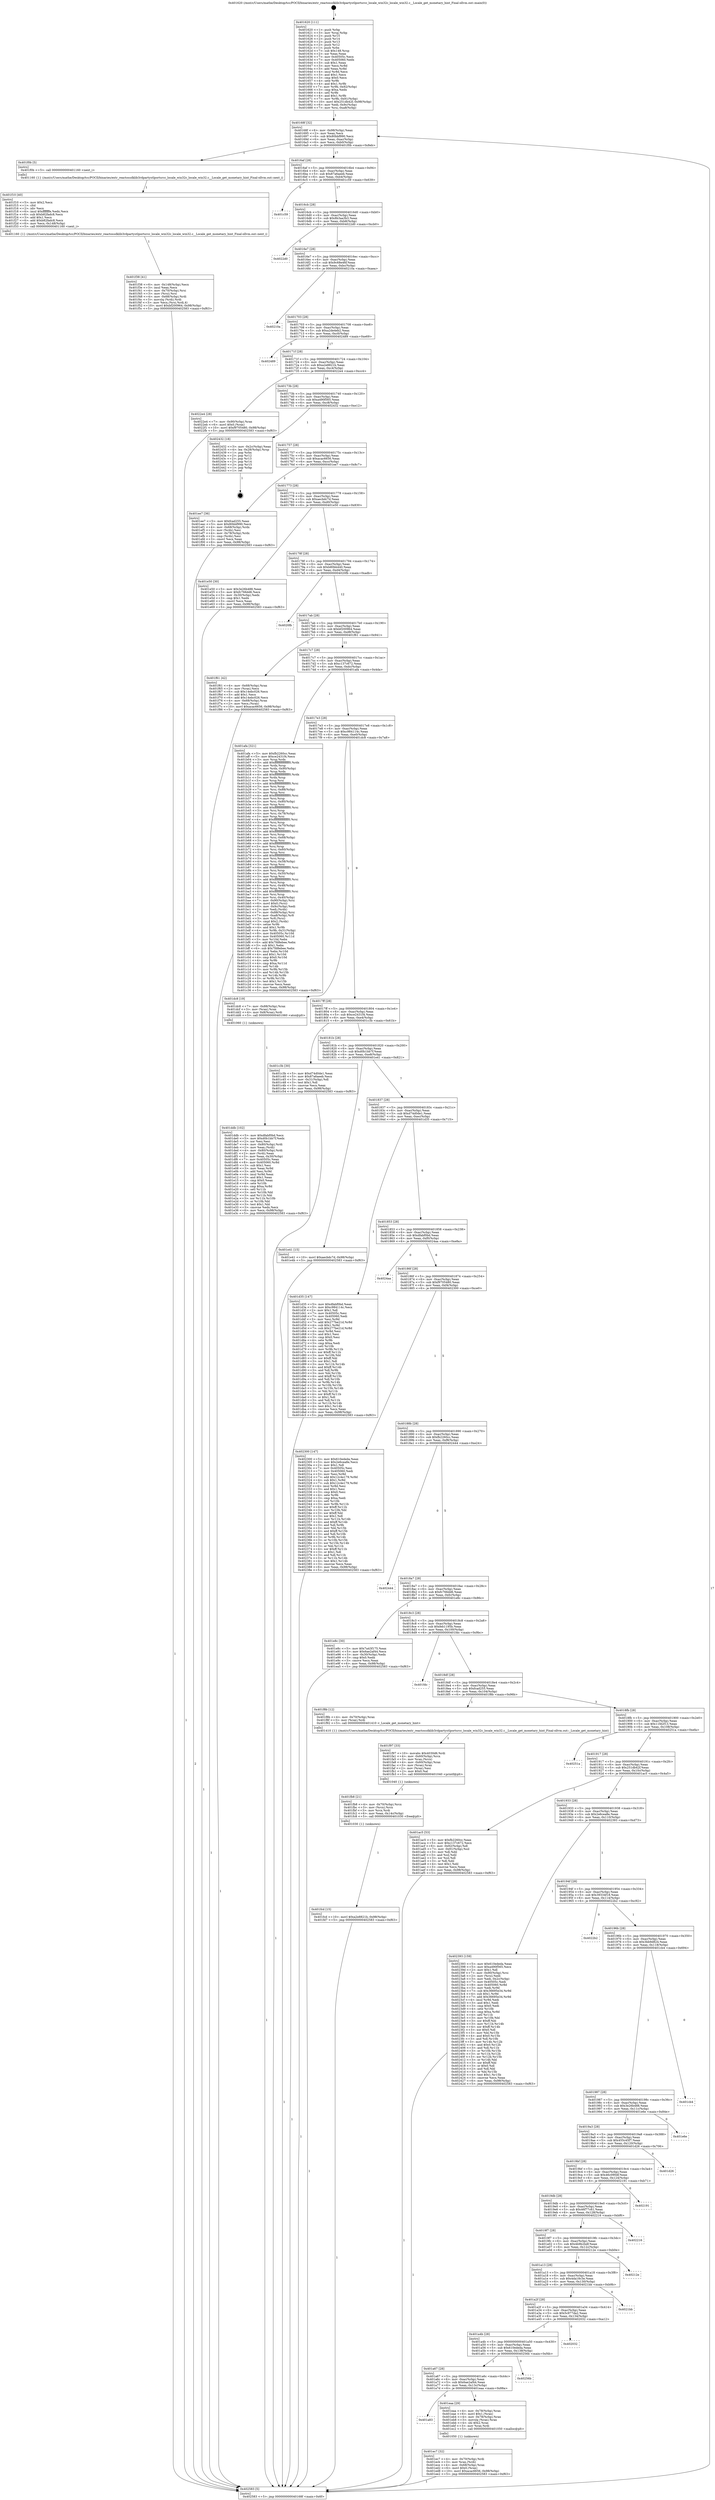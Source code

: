 digraph "0x401620" {
  label = "0x401620 (/mnt/c/Users/mathe/Desktop/tcc/POCII/binaries/extr_reactossdklib3rdpartystlportsrcc_locale_win32c_locale_win32.c__Locale_get_monetary_hint_Final-ollvm.out::main(0))"
  labelloc = "t"
  node[shape=record]

  Entry [label="",width=0.3,height=0.3,shape=circle,fillcolor=black,style=filled]
  "0x40168f" [label="{
     0x40168f [32]\l
     | [instrs]\l
     &nbsp;&nbsp;0x40168f \<+6\>: mov -0x98(%rbp),%eax\l
     &nbsp;&nbsp;0x401695 \<+2\>: mov %eax,%ecx\l
     &nbsp;&nbsp;0x401697 \<+6\>: sub $0x80bbf990,%ecx\l
     &nbsp;&nbsp;0x40169d \<+6\>: mov %eax,-0xac(%rbp)\l
     &nbsp;&nbsp;0x4016a3 \<+6\>: mov %ecx,-0xb0(%rbp)\l
     &nbsp;&nbsp;0x4016a9 \<+6\>: je 0000000000401f0b \<main+0x8eb\>\l
  }"]
  "0x401f0b" [label="{
     0x401f0b [5]\l
     | [instrs]\l
     &nbsp;&nbsp;0x401f0b \<+5\>: call 0000000000401160 \<next_i\>\l
     | [calls]\l
     &nbsp;&nbsp;0x401160 \{1\} (/mnt/c/Users/mathe/Desktop/tcc/POCII/binaries/extr_reactossdklib3rdpartystlportsrcc_locale_win32c_locale_win32.c__Locale_get_monetary_hint_Final-ollvm.out::next_i)\l
  }"]
  "0x4016af" [label="{
     0x4016af [28]\l
     | [instrs]\l
     &nbsp;&nbsp;0x4016af \<+5\>: jmp 00000000004016b4 \<main+0x94\>\l
     &nbsp;&nbsp;0x4016b4 \<+6\>: mov -0xac(%rbp),%eax\l
     &nbsp;&nbsp;0x4016ba \<+5\>: sub $0x87a6aeeb,%eax\l
     &nbsp;&nbsp;0x4016bf \<+6\>: mov %eax,-0xb4(%rbp)\l
     &nbsp;&nbsp;0x4016c5 \<+6\>: je 0000000000401c59 \<main+0x639\>\l
  }"]
  Exit [label="",width=0.3,height=0.3,shape=circle,fillcolor=black,style=filled,peripheries=2]
  "0x401c59" [label="{
     0x401c59\l
  }", style=dashed]
  "0x4016cb" [label="{
     0x4016cb [28]\l
     | [instrs]\l
     &nbsp;&nbsp;0x4016cb \<+5\>: jmp 00000000004016d0 \<main+0xb0\>\l
     &nbsp;&nbsp;0x4016d0 \<+6\>: mov -0xac(%rbp),%eax\l
     &nbsp;&nbsp;0x4016d6 \<+5\>: sub $0x8b3aa3b3,%eax\l
     &nbsp;&nbsp;0x4016db \<+6\>: mov %eax,-0xb8(%rbp)\l
     &nbsp;&nbsp;0x4016e1 \<+6\>: je 00000000004022d0 \<main+0xcb0\>\l
  }"]
  "0x401fcd" [label="{
     0x401fcd [15]\l
     | [instrs]\l
     &nbsp;&nbsp;0x401fcd \<+10\>: movl $0xa2e8821b,-0x98(%rbp)\l
     &nbsp;&nbsp;0x401fd7 \<+5\>: jmp 0000000000402583 \<main+0xf63\>\l
  }"]
  "0x4022d0" [label="{
     0x4022d0\l
  }", style=dashed]
  "0x4016e7" [label="{
     0x4016e7 [28]\l
     | [instrs]\l
     &nbsp;&nbsp;0x4016e7 \<+5\>: jmp 00000000004016ec \<main+0xcc\>\l
     &nbsp;&nbsp;0x4016ec \<+6\>: mov -0xac(%rbp),%eax\l
     &nbsp;&nbsp;0x4016f2 \<+5\>: sub $0x9c68e46f,%eax\l
     &nbsp;&nbsp;0x4016f7 \<+6\>: mov %eax,-0xbc(%rbp)\l
     &nbsp;&nbsp;0x4016fd \<+6\>: je 000000000040210a \<main+0xaea\>\l
  }"]
  "0x401fb8" [label="{
     0x401fb8 [21]\l
     | [instrs]\l
     &nbsp;&nbsp;0x401fb8 \<+4\>: mov -0x70(%rbp),%rcx\l
     &nbsp;&nbsp;0x401fbc \<+3\>: mov (%rcx),%rcx\l
     &nbsp;&nbsp;0x401fbf \<+3\>: mov %rcx,%rdi\l
     &nbsp;&nbsp;0x401fc2 \<+6\>: mov %eax,-0x14c(%rbp)\l
     &nbsp;&nbsp;0x401fc8 \<+5\>: call 0000000000401030 \<free@plt\>\l
     | [calls]\l
     &nbsp;&nbsp;0x401030 \{1\} (unknown)\l
  }"]
  "0x40210a" [label="{
     0x40210a\l
  }", style=dashed]
  "0x401703" [label="{
     0x401703 [28]\l
     | [instrs]\l
     &nbsp;&nbsp;0x401703 \<+5\>: jmp 0000000000401708 \<main+0xe8\>\l
     &nbsp;&nbsp;0x401708 \<+6\>: mov -0xac(%rbp),%eax\l
     &nbsp;&nbsp;0x40170e \<+5\>: sub $0xa2de4eb2,%eax\l
     &nbsp;&nbsp;0x401713 \<+6\>: mov %eax,-0xc0(%rbp)\l
     &nbsp;&nbsp;0x401719 \<+6\>: je 0000000000402489 \<main+0xe69\>\l
  }"]
  "0x401f97" [label="{
     0x401f97 [33]\l
     | [instrs]\l
     &nbsp;&nbsp;0x401f97 \<+10\>: movabs $0x4030d6,%rdi\l
     &nbsp;&nbsp;0x401fa1 \<+4\>: mov -0x60(%rbp),%rcx\l
     &nbsp;&nbsp;0x401fa5 \<+3\>: mov %rax,(%rcx)\l
     &nbsp;&nbsp;0x401fa8 \<+4\>: mov -0x60(%rbp),%rax\l
     &nbsp;&nbsp;0x401fac \<+3\>: mov (%rax),%rax\l
     &nbsp;&nbsp;0x401faf \<+2\>: mov (%rax),%esi\l
     &nbsp;&nbsp;0x401fb1 \<+2\>: mov $0x0,%al\l
     &nbsp;&nbsp;0x401fb3 \<+5\>: call 0000000000401040 \<printf@plt\>\l
     | [calls]\l
     &nbsp;&nbsp;0x401040 \{1\} (unknown)\l
  }"]
  "0x402489" [label="{
     0x402489\l
  }", style=dashed]
  "0x40171f" [label="{
     0x40171f [28]\l
     | [instrs]\l
     &nbsp;&nbsp;0x40171f \<+5\>: jmp 0000000000401724 \<main+0x104\>\l
     &nbsp;&nbsp;0x401724 \<+6\>: mov -0xac(%rbp),%eax\l
     &nbsp;&nbsp;0x40172a \<+5\>: sub $0xa2e8821b,%eax\l
     &nbsp;&nbsp;0x40172f \<+6\>: mov %eax,-0xc4(%rbp)\l
     &nbsp;&nbsp;0x401735 \<+6\>: je 00000000004022e4 \<main+0xcc4\>\l
  }"]
  "0x401f38" [label="{
     0x401f38 [41]\l
     | [instrs]\l
     &nbsp;&nbsp;0x401f38 \<+6\>: mov -0x148(%rbp),%ecx\l
     &nbsp;&nbsp;0x401f3e \<+3\>: imul %eax,%ecx\l
     &nbsp;&nbsp;0x401f41 \<+4\>: mov -0x70(%rbp),%rsi\l
     &nbsp;&nbsp;0x401f45 \<+3\>: mov (%rsi),%rsi\l
     &nbsp;&nbsp;0x401f48 \<+4\>: mov -0x68(%rbp),%rdi\l
     &nbsp;&nbsp;0x401f4c \<+3\>: movslq (%rdi),%rdi\l
     &nbsp;&nbsp;0x401f4f \<+3\>: mov %ecx,(%rsi,%rdi,4)\l
     &nbsp;&nbsp;0x401f52 \<+10\>: movl $0xbf200964,-0x98(%rbp)\l
     &nbsp;&nbsp;0x401f5c \<+5\>: jmp 0000000000402583 \<main+0xf63\>\l
  }"]
  "0x4022e4" [label="{
     0x4022e4 [28]\l
     | [instrs]\l
     &nbsp;&nbsp;0x4022e4 \<+7\>: mov -0x90(%rbp),%rax\l
     &nbsp;&nbsp;0x4022eb \<+6\>: movl $0x0,(%rax)\l
     &nbsp;&nbsp;0x4022f1 \<+10\>: movl $0xf9705480,-0x98(%rbp)\l
     &nbsp;&nbsp;0x4022fb \<+5\>: jmp 0000000000402583 \<main+0xf63\>\l
  }"]
  "0x40173b" [label="{
     0x40173b [28]\l
     | [instrs]\l
     &nbsp;&nbsp;0x40173b \<+5\>: jmp 0000000000401740 \<main+0x120\>\l
     &nbsp;&nbsp;0x401740 \<+6\>: mov -0xac(%rbp),%eax\l
     &nbsp;&nbsp;0x401746 \<+5\>: sub $0xa490f565,%eax\l
     &nbsp;&nbsp;0x40174b \<+6\>: mov %eax,-0xc8(%rbp)\l
     &nbsp;&nbsp;0x401751 \<+6\>: je 0000000000402432 \<main+0xe12\>\l
  }"]
  "0x401f10" [label="{
     0x401f10 [40]\l
     | [instrs]\l
     &nbsp;&nbsp;0x401f10 \<+5\>: mov $0x2,%ecx\l
     &nbsp;&nbsp;0x401f15 \<+1\>: cltd\l
     &nbsp;&nbsp;0x401f16 \<+2\>: idiv %ecx\l
     &nbsp;&nbsp;0x401f18 \<+6\>: imul $0xfffffffe,%edx,%ecx\l
     &nbsp;&nbsp;0x401f1e \<+6\>: sub $0xb82fadc8,%ecx\l
     &nbsp;&nbsp;0x401f24 \<+3\>: add $0x1,%ecx\l
     &nbsp;&nbsp;0x401f27 \<+6\>: add $0xb82fadc8,%ecx\l
     &nbsp;&nbsp;0x401f2d \<+6\>: mov %ecx,-0x148(%rbp)\l
     &nbsp;&nbsp;0x401f33 \<+5\>: call 0000000000401160 \<next_i\>\l
     | [calls]\l
     &nbsp;&nbsp;0x401160 \{1\} (/mnt/c/Users/mathe/Desktop/tcc/POCII/binaries/extr_reactossdklib3rdpartystlportsrcc_locale_win32c_locale_win32.c__Locale_get_monetary_hint_Final-ollvm.out::next_i)\l
  }"]
  "0x402432" [label="{
     0x402432 [18]\l
     | [instrs]\l
     &nbsp;&nbsp;0x402432 \<+3\>: mov -0x2c(%rbp),%eax\l
     &nbsp;&nbsp;0x402435 \<+4\>: lea -0x28(%rbp),%rsp\l
     &nbsp;&nbsp;0x402439 \<+1\>: pop %rbx\l
     &nbsp;&nbsp;0x40243a \<+2\>: pop %r12\l
     &nbsp;&nbsp;0x40243c \<+2\>: pop %r13\l
     &nbsp;&nbsp;0x40243e \<+2\>: pop %r14\l
     &nbsp;&nbsp;0x402440 \<+2\>: pop %r15\l
     &nbsp;&nbsp;0x402442 \<+1\>: pop %rbp\l
     &nbsp;&nbsp;0x402443 \<+1\>: ret\l
  }"]
  "0x401757" [label="{
     0x401757 [28]\l
     | [instrs]\l
     &nbsp;&nbsp;0x401757 \<+5\>: jmp 000000000040175c \<main+0x13c\>\l
     &nbsp;&nbsp;0x40175c \<+6\>: mov -0xac(%rbp),%eax\l
     &nbsp;&nbsp;0x401762 \<+5\>: sub $0xacac6656,%eax\l
     &nbsp;&nbsp;0x401767 \<+6\>: mov %eax,-0xcc(%rbp)\l
     &nbsp;&nbsp;0x40176d \<+6\>: je 0000000000401ee7 \<main+0x8c7\>\l
  }"]
  "0x401ec7" [label="{
     0x401ec7 [32]\l
     | [instrs]\l
     &nbsp;&nbsp;0x401ec7 \<+4\>: mov -0x70(%rbp),%rdi\l
     &nbsp;&nbsp;0x401ecb \<+3\>: mov %rax,(%rdi)\l
     &nbsp;&nbsp;0x401ece \<+4\>: mov -0x68(%rbp),%rax\l
     &nbsp;&nbsp;0x401ed2 \<+6\>: movl $0x0,(%rax)\l
     &nbsp;&nbsp;0x401ed8 \<+10\>: movl $0xacac6656,-0x98(%rbp)\l
     &nbsp;&nbsp;0x401ee2 \<+5\>: jmp 0000000000402583 \<main+0xf63\>\l
  }"]
  "0x401ee7" [label="{
     0x401ee7 [36]\l
     | [instrs]\l
     &nbsp;&nbsp;0x401ee7 \<+5\>: mov $0xfcad255,%eax\l
     &nbsp;&nbsp;0x401eec \<+5\>: mov $0x80bbf990,%ecx\l
     &nbsp;&nbsp;0x401ef1 \<+4\>: mov -0x68(%rbp),%rdx\l
     &nbsp;&nbsp;0x401ef5 \<+2\>: mov (%rdx),%esi\l
     &nbsp;&nbsp;0x401ef7 \<+4\>: mov -0x78(%rbp),%rdx\l
     &nbsp;&nbsp;0x401efb \<+2\>: cmp (%rdx),%esi\l
     &nbsp;&nbsp;0x401efd \<+3\>: cmovl %ecx,%eax\l
     &nbsp;&nbsp;0x401f00 \<+6\>: mov %eax,-0x98(%rbp)\l
     &nbsp;&nbsp;0x401f06 \<+5\>: jmp 0000000000402583 \<main+0xf63\>\l
  }"]
  "0x401773" [label="{
     0x401773 [28]\l
     | [instrs]\l
     &nbsp;&nbsp;0x401773 \<+5\>: jmp 0000000000401778 \<main+0x158\>\l
     &nbsp;&nbsp;0x401778 \<+6\>: mov -0xac(%rbp),%eax\l
     &nbsp;&nbsp;0x40177e \<+5\>: sub $0xaecbdc7d,%eax\l
     &nbsp;&nbsp;0x401783 \<+6\>: mov %eax,-0xd0(%rbp)\l
     &nbsp;&nbsp;0x401789 \<+6\>: je 0000000000401e50 \<main+0x830\>\l
  }"]
  "0x401a83" [label="{
     0x401a83\l
  }", style=dashed]
  "0x401e50" [label="{
     0x401e50 [30]\l
     | [instrs]\l
     &nbsp;&nbsp;0x401e50 \<+5\>: mov $0x3e26b488,%eax\l
     &nbsp;&nbsp;0x401e55 \<+5\>: mov $0xfc766dd6,%ecx\l
     &nbsp;&nbsp;0x401e5a \<+3\>: mov -0x30(%rbp),%edx\l
     &nbsp;&nbsp;0x401e5d \<+3\>: cmp $0x1,%edx\l
     &nbsp;&nbsp;0x401e60 \<+3\>: cmovl %ecx,%eax\l
     &nbsp;&nbsp;0x401e63 \<+6\>: mov %eax,-0x98(%rbp)\l
     &nbsp;&nbsp;0x401e69 \<+5\>: jmp 0000000000402583 \<main+0xf63\>\l
  }"]
  "0x40178f" [label="{
     0x40178f [28]\l
     | [instrs]\l
     &nbsp;&nbsp;0x40178f \<+5\>: jmp 0000000000401794 \<main+0x174\>\l
     &nbsp;&nbsp;0x401794 \<+6\>: mov -0xac(%rbp),%eax\l
     &nbsp;&nbsp;0x40179a \<+5\>: sub $0xb80bb440,%eax\l
     &nbsp;&nbsp;0x40179f \<+6\>: mov %eax,-0xd4(%rbp)\l
     &nbsp;&nbsp;0x4017a5 \<+6\>: je 00000000004020fb \<main+0xadb\>\l
  }"]
  "0x401eaa" [label="{
     0x401eaa [29]\l
     | [instrs]\l
     &nbsp;&nbsp;0x401eaa \<+4\>: mov -0x78(%rbp),%rax\l
     &nbsp;&nbsp;0x401eae \<+6\>: movl $0x1,(%rax)\l
     &nbsp;&nbsp;0x401eb4 \<+4\>: mov -0x78(%rbp),%rax\l
     &nbsp;&nbsp;0x401eb8 \<+3\>: movslq (%rax),%rax\l
     &nbsp;&nbsp;0x401ebb \<+4\>: shl $0x2,%rax\l
     &nbsp;&nbsp;0x401ebf \<+3\>: mov %rax,%rdi\l
     &nbsp;&nbsp;0x401ec2 \<+5\>: call 0000000000401050 \<malloc@plt\>\l
     | [calls]\l
     &nbsp;&nbsp;0x401050 \{1\} (unknown)\l
  }"]
  "0x4020fb" [label="{
     0x4020fb\l
  }", style=dashed]
  "0x4017ab" [label="{
     0x4017ab [28]\l
     | [instrs]\l
     &nbsp;&nbsp;0x4017ab \<+5\>: jmp 00000000004017b0 \<main+0x190\>\l
     &nbsp;&nbsp;0x4017b0 \<+6\>: mov -0xac(%rbp),%eax\l
     &nbsp;&nbsp;0x4017b6 \<+5\>: sub $0xbf200964,%eax\l
     &nbsp;&nbsp;0x4017bb \<+6\>: mov %eax,-0xd8(%rbp)\l
     &nbsp;&nbsp;0x4017c1 \<+6\>: je 0000000000401f61 \<main+0x941\>\l
  }"]
  "0x401a67" [label="{
     0x401a67 [28]\l
     | [instrs]\l
     &nbsp;&nbsp;0x401a67 \<+5\>: jmp 0000000000401a6c \<main+0x44c\>\l
     &nbsp;&nbsp;0x401a6c \<+6\>: mov -0xac(%rbp),%eax\l
     &nbsp;&nbsp;0x401a72 \<+5\>: sub $0x6ae2af44,%eax\l
     &nbsp;&nbsp;0x401a77 \<+6\>: mov %eax,-0x13c(%rbp)\l
     &nbsp;&nbsp;0x401a7d \<+6\>: je 0000000000401eaa \<main+0x88a\>\l
  }"]
  "0x401f61" [label="{
     0x401f61 [42]\l
     | [instrs]\l
     &nbsp;&nbsp;0x401f61 \<+4\>: mov -0x68(%rbp),%rax\l
     &nbsp;&nbsp;0x401f65 \<+2\>: mov (%rax),%ecx\l
     &nbsp;&nbsp;0x401f67 \<+6\>: sub $0x14ebc026,%ecx\l
     &nbsp;&nbsp;0x401f6d \<+3\>: add $0x1,%ecx\l
     &nbsp;&nbsp;0x401f70 \<+6\>: add $0x14ebc026,%ecx\l
     &nbsp;&nbsp;0x401f76 \<+4\>: mov -0x68(%rbp),%rax\l
     &nbsp;&nbsp;0x401f7a \<+2\>: mov %ecx,(%rax)\l
     &nbsp;&nbsp;0x401f7c \<+10\>: movl $0xacac6656,-0x98(%rbp)\l
     &nbsp;&nbsp;0x401f86 \<+5\>: jmp 0000000000402583 \<main+0xf63\>\l
  }"]
  "0x4017c7" [label="{
     0x4017c7 [28]\l
     | [instrs]\l
     &nbsp;&nbsp;0x4017c7 \<+5\>: jmp 00000000004017cc \<main+0x1ac\>\l
     &nbsp;&nbsp;0x4017cc \<+6\>: mov -0xac(%rbp),%eax\l
     &nbsp;&nbsp;0x4017d2 \<+5\>: sub $0xc137c672,%eax\l
     &nbsp;&nbsp;0x4017d7 \<+6\>: mov %eax,-0xdc(%rbp)\l
     &nbsp;&nbsp;0x4017dd \<+6\>: je 0000000000401afa \<main+0x4da\>\l
  }"]
  "0x40256b" [label="{
     0x40256b\l
  }", style=dashed]
  "0x401afa" [label="{
     0x401afa [321]\l
     | [instrs]\l
     &nbsp;&nbsp;0x401afa \<+5\>: mov $0xfb2260cc,%eax\l
     &nbsp;&nbsp;0x401aff \<+5\>: mov $0xce2431f4,%ecx\l
     &nbsp;&nbsp;0x401b04 \<+3\>: mov %rsp,%rdx\l
     &nbsp;&nbsp;0x401b07 \<+4\>: add $0xfffffffffffffff0,%rdx\l
     &nbsp;&nbsp;0x401b0b \<+3\>: mov %rdx,%rsp\l
     &nbsp;&nbsp;0x401b0e \<+7\>: mov %rdx,-0x90(%rbp)\l
     &nbsp;&nbsp;0x401b15 \<+3\>: mov %rsp,%rdx\l
     &nbsp;&nbsp;0x401b18 \<+4\>: add $0xfffffffffffffff0,%rdx\l
     &nbsp;&nbsp;0x401b1c \<+3\>: mov %rdx,%rsp\l
     &nbsp;&nbsp;0x401b1f \<+3\>: mov %rsp,%rsi\l
     &nbsp;&nbsp;0x401b22 \<+4\>: add $0xfffffffffffffff0,%rsi\l
     &nbsp;&nbsp;0x401b26 \<+3\>: mov %rsi,%rsp\l
     &nbsp;&nbsp;0x401b29 \<+7\>: mov %rsi,-0x88(%rbp)\l
     &nbsp;&nbsp;0x401b30 \<+3\>: mov %rsp,%rsi\l
     &nbsp;&nbsp;0x401b33 \<+4\>: add $0xfffffffffffffff0,%rsi\l
     &nbsp;&nbsp;0x401b37 \<+3\>: mov %rsi,%rsp\l
     &nbsp;&nbsp;0x401b3a \<+4\>: mov %rsi,-0x80(%rbp)\l
     &nbsp;&nbsp;0x401b3e \<+3\>: mov %rsp,%rsi\l
     &nbsp;&nbsp;0x401b41 \<+4\>: add $0xfffffffffffffff0,%rsi\l
     &nbsp;&nbsp;0x401b45 \<+3\>: mov %rsi,%rsp\l
     &nbsp;&nbsp;0x401b48 \<+4\>: mov %rsi,-0x78(%rbp)\l
     &nbsp;&nbsp;0x401b4c \<+3\>: mov %rsp,%rsi\l
     &nbsp;&nbsp;0x401b4f \<+4\>: add $0xfffffffffffffff0,%rsi\l
     &nbsp;&nbsp;0x401b53 \<+3\>: mov %rsi,%rsp\l
     &nbsp;&nbsp;0x401b56 \<+4\>: mov %rsi,-0x70(%rbp)\l
     &nbsp;&nbsp;0x401b5a \<+3\>: mov %rsp,%rsi\l
     &nbsp;&nbsp;0x401b5d \<+4\>: add $0xfffffffffffffff0,%rsi\l
     &nbsp;&nbsp;0x401b61 \<+3\>: mov %rsi,%rsp\l
     &nbsp;&nbsp;0x401b64 \<+4\>: mov %rsi,-0x68(%rbp)\l
     &nbsp;&nbsp;0x401b68 \<+3\>: mov %rsp,%rsi\l
     &nbsp;&nbsp;0x401b6b \<+4\>: add $0xfffffffffffffff0,%rsi\l
     &nbsp;&nbsp;0x401b6f \<+3\>: mov %rsi,%rsp\l
     &nbsp;&nbsp;0x401b72 \<+4\>: mov %rsi,-0x60(%rbp)\l
     &nbsp;&nbsp;0x401b76 \<+3\>: mov %rsp,%rsi\l
     &nbsp;&nbsp;0x401b79 \<+4\>: add $0xfffffffffffffff0,%rsi\l
     &nbsp;&nbsp;0x401b7d \<+3\>: mov %rsi,%rsp\l
     &nbsp;&nbsp;0x401b80 \<+4\>: mov %rsi,-0x58(%rbp)\l
     &nbsp;&nbsp;0x401b84 \<+3\>: mov %rsp,%rsi\l
     &nbsp;&nbsp;0x401b87 \<+4\>: add $0xfffffffffffffff0,%rsi\l
     &nbsp;&nbsp;0x401b8b \<+3\>: mov %rsi,%rsp\l
     &nbsp;&nbsp;0x401b8e \<+4\>: mov %rsi,-0x50(%rbp)\l
     &nbsp;&nbsp;0x401b92 \<+3\>: mov %rsp,%rsi\l
     &nbsp;&nbsp;0x401b95 \<+4\>: add $0xfffffffffffffff0,%rsi\l
     &nbsp;&nbsp;0x401b99 \<+3\>: mov %rsi,%rsp\l
     &nbsp;&nbsp;0x401b9c \<+4\>: mov %rsi,-0x48(%rbp)\l
     &nbsp;&nbsp;0x401ba0 \<+3\>: mov %rsp,%rsi\l
     &nbsp;&nbsp;0x401ba3 \<+4\>: add $0xfffffffffffffff0,%rsi\l
     &nbsp;&nbsp;0x401ba7 \<+3\>: mov %rsi,%rsp\l
     &nbsp;&nbsp;0x401baa \<+4\>: mov %rsi,-0x40(%rbp)\l
     &nbsp;&nbsp;0x401bae \<+7\>: mov -0x90(%rbp),%rsi\l
     &nbsp;&nbsp;0x401bb5 \<+6\>: movl $0x0,(%rsi)\l
     &nbsp;&nbsp;0x401bbb \<+6\>: mov -0x9c(%rbp),%edi\l
     &nbsp;&nbsp;0x401bc1 \<+2\>: mov %edi,(%rdx)\l
     &nbsp;&nbsp;0x401bc3 \<+7\>: mov -0x88(%rbp),%rsi\l
     &nbsp;&nbsp;0x401bca \<+7\>: mov -0xa8(%rbp),%r8\l
     &nbsp;&nbsp;0x401bd1 \<+3\>: mov %r8,(%rsi)\l
     &nbsp;&nbsp;0x401bd4 \<+3\>: cmpl $0x2,(%rdx)\l
     &nbsp;&nbsp;0x401bd7 \<+4\>: setne %r9b\l
     &nbsp;&nbsp;0x401bdb \<+4\>: and $0x1,%r9b\l
     &nbsp;&nbsp;0x401bdf \<+4\>: mov %r9b,-0x31(%rbp)\l
     &nbsp;&nbsp;0x401be3 \<+8\>: mov 0x40505c,%r10d\l
     &nbsp;&nbsp;0x401beb \<+8\>: mov 0x405060,%r11d\l
     &nbsp;&nbsp;0x401bf3 \<+3\>: mov %r10d,%ebx\l
     &nbsp;&nbsp;0x401bf6 \<+6\>: add $0x7fd8ebee,%ebx\l
     &nbsp;&nbsp;0x401bfc \<+3\>: sub $0x1,%ebx\l
     &nbsp;&nbsp;0x401bff \<+6\>: sub $0x7fd8ebee,%ebx\l
     &nbsp;&nbsp;0x401c05 \<+4\>: imul %ebx,%r10d\l
     &nbsp;&nbsp;0x401c09 \<+4\>: and $0x1,%r10d\l
     &nbsp;&nbsp;0x401c0d \<+4\>: cmp $0x0,%r10d\l
     &nbsp;&nbsp;0x401c11 \<+4\>: sete %r9b\l
     &nbsp;&nbsp;0x401c15 \<+4\>: cmp $0xa,%r11d\l
     &nbsp;&nbsp;0x401c19 \<+4\>: setl %r14b\l
     &nbsp;&nbsp;0x401c1d \<+3\>: mov %r9b,%r15b\l
     &nbsp;&nbsp;0x401c20 \<+3\>: and %r14b,%r15b\l
     &nbsp;&nbsp;0x401c23 \<+3\>: xor %r14b,%r9b\l
     &nbsp;&nbsp;0x401c26 \<+3\>: or %r9b,%r15b\l
     &nbsp;&nbsp;0x401c29 \<+4\>: test $0x1,%r15b\l
     &nbsp;&nbsp;0x401c2d \<+3\>: cmovne %ecx,%eax\l
     &nbsp;&nbsp;0x401c30 \<+6\>: mov %eax,-0x98(%rbp)\l
     &nbsp;&nbsp;0x401c36 \<+5\>: jmp 0000000000402583 \<main+0xf63\>\l
  }"]
  "0x4017e3" [label="{
     0x4017e3 [28]\l
     | [instrs]\l
     &nbsp;&nbsp;0x4017e3 \<+5\>: jmp 00000000004017e8 \<main+0x1c8\>\l
     &nbsp;&nbsp;0x4017e8 \<+6\>: mov -0xac(%rbp),%eax\l
     &nbsp;&nbsp;0x4017ee \<+5\>: sub $0xc984114c,%eax\l
     &nbsp;&nbsp;0x4017f3 \<+6\>: mov %eax,-0xe0(%rbp)\l
     &nbsp;&nbsp;0x4017f9 \<+6\>: je 0000000000401dc8 \<main+0x7a8\>\l
  }"]
  "0x401a4b" [label="{
     0x401a4b [28]\l
     | [instrs]\l
     &nbsp;&nbsp;0x401a4b \<+5\>: jmp 0000000000401a50 \<main+0x430\>\l
     &nbsp;&nbsp;0x401a50 \<+6\>: mov -0xac(%rbp),%eax\l
     &nbsp;&nbsp;0x401a56 \<+5\>: sub $0x610ededa,%eax\l
     &nbsp;&nbsp;0x401a5b \<+6\>: mov %eax,-0x138(%rbp)\l
     &nbsp;&nbsp;0x401a61 \<+6\>: je 000000000040256b \<main+0xf4b\>\l
  }"]
  "0x401dc8" [label="{
     0x401dc8 [19]\l
     | [instrs]\l
     &nbsp;&nbsp;0x401dc8 \<+7\>: mov -0x88(%rbp),%rax\l
     &nbsp;&nbsp;0x401dcf \<+3\>: mov (%rax),%rax\l
     &nbsp;&nbsp;0x401dd2 \<+4\>: mov 0x8(%rax),%rdi\l
     &nbsp;&nbsp;0x401dd6 \<+5\>: call 0000000000401060 \<atoi@plt\>\l
     | [calls]\l
     &nbsp;&nbsp;0x401060 \{1\} (unknown)\l
  }"]
  "0x4017ff" [label="{
     0x4017ff [28]\l
     | [instrs]\l
     &nbsp;&nbsp;0x4017ff \<+5\>: jmp 0000000000401804 \<main+0x1e4\>\l
     &nbsp;&nbsp;0x401804 \<+6\>: mov -0xac(%rbp),%eax\l
     &nbsp;&nbsp;0x40180a \<+5\>: sub $0xce2431f4,%eax\l
     &nbsp;&nbsp;0x40180f \<+6\>: mov %eax,-0xe4(%rbp)\l
     &nbsp;&nbsp;0x401815 \<+6\>: je 0000000000401c3b \<main+0x61b\>\l
  }"]
  "0x402032" [label="{
     0x402032\l
  }", style=dashed]
  "0x401c3b" [label="{
     0x401c3b [30]\l
     | [instrs]\l
     &nbsp;&nbsp;0x401c3b \<+5\>: mov $0xd74d0de1,%eax\l
     &nbsp;&nbsp;0x401c40 \<+5\>: mov $0x87a6aeeb,%ecx\l
     &nbsp;&nbsp;0x401c45 \<+3\>: mov -0x31(%rbp),%dl\l
     &nbsp;&nbsp;0x401c48 \<+3\>: test $0x1,%dl\l
     &nbsp;&nbsp;0x401c4b \<+3\>: cmovne %ecx,%eax\l
     &nbsp;&nbsp;0x401c4e \<+6\>: mov %eax,-0x98(%rbp)\l
     &nbsp;&nbsp;0x401c54 \<+5\>: jmp 0000000000402583 \<main+0xf63\>\l
  }"]
  "0x40181b" [label="{
     0x40181b [28]\l
     | [instrs]\l
     &nbsp;&nbsp;0x40181b \<+5\>: jmp 0000000000401820 \<main+0x200\>\l
     &nbsp;&nbsp;0x401820 \<+6\>: mov -0xac(%rbp),%eax\l
     &nbsp;&nbsp;0x401826 \<+5\>: sub $0xd0b1bb7f,%eax\l
     &nbsp;&nbsp;0x40182b \<+6\>: mov %eax,-0xe8(%rbp)\l
     &nbsp;&nbsp;0x401831 \<+6\>: je 0000000000401e41 \<main+0x821\>\l
  }"]
  "0x401a2f" [label="{
     0x401a2f [28]\l
     | [instrs]\l
     &nbsp;&nbsp;0x401a2f \<+5\>: jmp 0000000000401a34 \<main+0x414\>\l
     &nbsp;&nbsp;0x401a34 \<+6\>: mov -0xac(%rbp),%eax\l
     &nbsp;&nbsp;0x401a3a \<+5\>: sub $0x5c977da2,%eax\l
     &nbsp;&nbsp;0x401a3f \<+6\>: mov %eax,-0x134(%rbp)\l
     &nbsp;&nbsp;0x401a45 \<+6\>: je 0000000000402032 \<main+0xa12\>\l
  }"]
  "0x401e41" [label="{
     0x401e41 [15]\l
     | [instrs]\l
     &nbsp;&nbsp;0x401e41 \<+10\>: movl $0xaecbdc7d,-0x98(%rbp)\l
     &nbsp;&nbsp;0x401e4b \<+5\>: jmp 0000000000402583 \<main+0xf63\>\l
  }"]
  "0x401837" [label="{
     0x401837 [28]\l
     | [instrs]\l
     &nbsp;&nbsp;0x401837 \<+5\>: jmp 000000000040183c \<main+0x21c\>\l
     &nbsp;&nbsp;0x40183c \<+6\>: mov -0xac(%rbp),%eax\l
     &nbsp;&nbsp;0x401842 \<+5\>: sub $0xd74d0de1,%eax\l
     &nbsp;&nbsp;0x401847 \<+6\>: mov %eax,-0xec(%rbp)\l
     &nbsp;&nbsp;0x40184d \<+6\>: je 0000000000401d35 \<main+0x715\>\l
  }"]
  "0x4021bb" [label="{
     0x4021bb\l
  }", style=dashed]
  "0x401d35" [label="{
     0x401d35 [147]\l
     | [instrs]\l
     &nbsp;&nbsp;0x401d35 \<+5\>: mov $0xdfabf0bd,%eax\l
     &nbsp;&nbsp;0x401d3a \<+5\>: mov $0xc984114c,%ecx\l
     &nbsp;&nbsp;0x401d3f \<+2\>: mov $0x1,%dl\l
     &nbsp;&nbsp;0x401d41 \<+7\>: mov 0x40505c,%esi\l
     &nbsp;&nbsp;0x401d48 \<+7\>: mov 0x405060,%edi\l
     &nbsp;&nbsp;0x401d4f \<+3\>: mov %esi,%r8d\l
     &nbsp;&nbsp;0x401d52 \<+7\>: add $0x277be21d,%r8d\l
     &nbsp;&nbsp;0x401d59 \<+4\>: sub $0x1,%r8d\l
     &nbsp;&nbsp;0x401d5d \<+7\>: sub $0x277be21d,%r8d\l
     &nbsp;&nbsp;0x401d64 \<+4\>: imul %r8d,%esi\l
     &nbsp;&nbsp;0x401d68 \<+3\>: and $0x1,%esi\l
     &nbsp;&nbsp;0x401d6b \<+3\>: cmp $0x0,%esi\l
     &nbsp;&nbsp;0x401d6e \<+4\>: sete %r9b\l
     &nbsp;&nbsp;0x401d72 \<+3\>: cmp $0xa,%edi\l
     &nbsp;&nbsp;0x401d75 \<+4\>: setl %r10b\l
     &nbsp;&nbsp;0x401d79 \<+3\>: mov %r9b,%r11b\l
     &nbsp;&nbsp;0x401d7c \<+4\>: xor $0xff,%r11b\l
     &nbsp;&nbsp;0x401d80 \<+3\>: mov %r10b,%bl\l
     &nbsp;&nbsp;0x401d83 \<+3\>: xor $0xff,%bl\l
     &nbsp;&nbsp;0x401d86 \<+3\>: xor $0x1,%dl\l
     &nbsp;&nbsp;0x401d89 \<+3\>: mov %r11b,%r14b\l
     &nbsp;&nbsp;0x401d8c \<+4\>: and $0xff,%r14b\l
     &nbsp;&nbsp;0x401d90 \<+3\>: and %dl,%r9b\l
     &nbsp;&nbsp;0x401d93 \<+3\>: mov %bl,%r15b\l
     &nbsp;&nbsp;0x401d96 \<+4\>: and $0xff,%r15b\l
     &nbsp;&nbsp;0x401d9a \<+3\>: and %dl,%r10b\l
     &nbsp;&nbsp;0x401d9d \<+3\>: or %r9b,%r14b\l
     &nbsp;&nbsp;0x401da0 \<+3\>: or %r10b,%r15b\l
     &nbsp;&nbsp;0x401da3 \<+3\>: xor %r15b,%r14b\l
     &nbsp;&nbsp;0x401da6 \<+3\>: or %bl,%r11b\l
     &nbsp;&nbsp;0x401da9 \<+4\>: xor $0xff,%r11b\l
     &nbsp;&nbsp;0x401dad \<+3\>: or $0x1,%dl\l
     &nbsp;&nbsp;0x401db0 \<+3\>: and %dl,%r11b\l
     &nbsp;&nbsp;0x401db3 \<+3\>: or %r11b,%r14b\l
     &nbsp;&nbsp;0x401db6 \<+4\>: test $0x1,%r14b\l
     &nbsp;&nbsp;0x401dba \<+3\>: cmovne %ecx,%eax\l
     &nbsp;&nbsp;0x401dbd \<+6\>: mov %eax,-0x98(%rbp)\l
     &nbsp;&nbsp;0x401dc3 \<+5\>: jmp 0000000000402583 \<main+0xf63\>\l
  }"]
  "0x401853" [label="{
     0x401853 [28]\l
     | [instrs]\l
     &nbsp;&nbsp;0x401853 \<+5\>: jmp 0000000000401858 \<main+0x238\>\l
     &nbsp;&nbsp;0x401858 \<+6\>: mov -0xac(%rbp),%eax\l
     &nbsp;&nbsp;0x40185e \<+5\>: sub $0xdfabf0bd,%eax\l
     &nbsp;&nbsp;0x401863 \<+6\>: mov %eax,-0xf0(%rbp)\l
     &nbsp;&nbsp;0x401869 \<+6\>: je 00000000004024aa \<main+0xe8a\>\l
  }"]
  "0x401a13" [label="{
     0x401a13 [28]\l
     | [instrs]\l
     &nbsp;&nbsp;0x401a13 \<+5\>: jmp 0000000000401a18 \<main+0x3f8\>\l
     &nbsp;&nbsp;0x401a18 \<+6\>: mov -0xac(%rbp),%eax\l
     &nbsp;&nbsp;0x401a1e \<+5\>: sub $0x4da18c3e,%eax\l
     &nbsp;&nbsp;0x401a23 \<+6\>: mov %eax,-0x130(%rbp)\l
     &nbsp;&nbsp;0x401a29 \<+6\>: je 00000000004021bb \<main+0xb9b\>\l
  }"]
  "0x4024aa" [label="{
     0x4024aa\l
  }", style=dashed]
  "0x40186f" [label="{
     0x40186f [28]\l
     | [instrs]\l
     &nbsp;&nbsp;0x40186f \<+5\>: jmp 0000000000401874 \<main+0x254\>\l
     &nbsp;&nbsp;0x401874 \<+6\>: mov -0xac(%rbp),%eax\l
     &nbsp;&nbsp;0x40187a \<+5\>: sub $0xf9705480,%eax\l
     &nbsp;&nbsp;0x40187f \<+6\>: mov %eax,-0xf4(%rbp)\l
     &nbsp;&nbsp;0x401885 \<+6\>: je 0000000000402300 \<main+0xce0\>\l
  }"]
  "0x40212e" [label="{
     0x40212e\l
  }", style=dashed]
  "0x402300" [label="{
     0x402300 [147]\l
     | [instrs]\l
     &nbsp;&nbsp;0x402300 \<+5\>: mov $0x610ededa,%eax\l
     &nbsp;&nbsp;0x402305 \<+5\>: mov $0x2e6cea8e,%ecx\l
     &nbsp;&nbsp;0x40230a \<+2\>: mov $0x1,%dl\l
     &nbsp;&nbsp;0x40230c \<+7\>: mov 0x40505c,%esi\l
     &nbsp;&nbsp;0x402313 \<+7\>: mov 0x405060,%edi\l
     &nbsp;&nbsp;0x40231a \<+3\>: mov %esi,%r8d\l
     &nbsp;&nbsp;0x40231d \<+7\>: add $0x12c4e179,%r8d\l
     &nbsp;&nbsp;0x402324 \<+4\>: sub $0x1,%r8d\l
     &nbsp;&nbsp;0x402328 \<+7\>: sub $0x12c4e179,%r8d\l
     &nbsp;&nbsp;0x40232f \<+4\>: imul %r8d,%esi\l
     &nbsp;&nbsp;0x402333 \<+3\>: and $0x1,%esi\l
     &nbsp;&nbsp;0x402336 \<+3\>: cmp $0x0,%esi\l
     &nbsp;&nbsp;0x402339 \<+4\>: sete %r9b\l
     &nbsp;&nbsp;0x40233d \<+3\>: cmp $0xa,%edi\l
     &nbsp;&nbsp;0x402340 \<+4\>: setl %r10b\l
     &nbsp;&nbsp;0x402344 \<+3\>: mov %r9b,%r11b\l
     &nbsp;&nbsp;0x402347 \<+4\>: xor $0xff,%r11b\l
     &nbsp;&nbsp;0x40234b \<+3\>: mov %r10b,%bl\l
     &nbsp;&nbsp;0x40234e \<+3\>: xor $0xff,%bl\l
     &nbsp;&nbsp;0x402351 \<+3\>: xor $0x1,%dl\l
     &nbsp;&nbsp;0x402354 \<+3\>: mov %r11b,%r14b\l
     &nbsp;&nbsp;0x402357 \<+4\>: and $0xff,%r14b\l
     &nbsp;&nbsp;0x40235b \<+3\>: and %dl,%r9b\l
     &nbsp;&nbsp;0x40235e \<+3\>: mov %bl,%r15b\l
     &nbsp;&nbsp;0x402361 \<+4\>: and $0xff,%r15b\l
     &nbsp;&nbsp;0x402365 \<+3\>: and %dl,%r10b\l
     &nbsp;&nbsp;0x402368 \<+3\>: or %r9b,%r14b\l
     &nbsp;&nbsp;0x40236b \<+3\>: or %r10b,%r15b\l
     &nbsp;&nbsp;0x40236e \<+3\>: xor %r15b,%r14b\l
     &nbsp;&nbsp;0x402371 \<+3\>: or %bl,%r11b\l
     &nbsp;&nbsp;0x402374 \<+4\>: xor $0xff,%r11b\l
     &nbsp;&nbsp;0x402378 \<+3\>: or $0x1,%dl\l
     &nbsp;&nbsp;0x40237b \<+3\>: and %dl,%r11b\l
     &nbsp;&nbsp;0x40237e \<+3\>: or %r11b,%r14b\l
     &nbsp;&nbsp;0x402381 \<+4\>: test $0x1,%r14b\l
     &nbsp;&nbsp;0x402385 \<+3\>: cmovne %ecx,%eax\l
     &nbsp;&nbsp;0x402388 \<+6\>: mov %eax,-0x98(%rbp)\l
     &nbsp;&nbsp;0x40238e \<+5\>: jmp 0000000000402583 \<main+0xf63\>\l
  }"]
  "0x40188b" [label="{
     0x40188b [28]\l
     | [instrs]\l
     &nbsp;&nbsp;0x40188b \<+5\>: jmp 0000000000401890 \<main+0x270\>\l
     &nbsp;&nbsp;0x401890 \<+6\>: mov -0xac(%rbp),%eax\l
     &nbsp;&nbsp;0x401896 \<+5\>: sub $0xfb2260cc,%eax\l
     &nbsp;&nbsp;0x40189b \<+6\>: mov %eax,-0xf8(%rbp)\l
     &nbsp;&nbsp;0x4018a1 \<+6\>: je 0000000000402444 \<main+0xe24\>\l
  }"]
  "0x4019f7" [label="{
     0x4019f7 [28]\l
     | [instrs]\l
     &nbsp;&nbsp;0x4019f7 \<+5\>: jmp 00000000004019fc \<main+0x3dc\>\l
     &nbsp;&nbsp;0x4019fc \<+6\>: mov -0xac(%rbp),%eax\l
     &nbsp;&nbsp;0x401a02 \<+5\>: sub $0x4b9b2bdf,%eax\l
     &nbsp;&nbsp;0x401a07 \<+6\>: mov %eax,-0x12c(%rbp)\l
     &nbsp;&nbsp;0x401a0d \<+6\>: je 000000000040212e \<main+0xb0e\>\l
  }"]
  "0x402444" [label="{
     0x402444\l
  }", style=dashed]
  "0x4018a7" [label="{
     0x4018a7 [28]\l
     | [instrs]\l
     &nbsp;&nbsp;0x4018a7 \<+5\>: jmp 00000000004018ac \<main+0x28c\>\l
     &nbsp;&nbsp;0x4018ac \<+6\>: mov -0xac(%rbp),%eax\l
     &nbsp;&nbsp;0x4018b2 \<+5\>: sub $0xfc766dd6,%eax\l
     &nbsp;&nbsp;0x4018b7 \<+6\>: mov %eax,-0xfc(%rbp)\l
     &nbsp;&nbsp;0x4018bd \<+6\>: je 0000000000401e8c \<main+0x86c\>\l
  }"]
  "0x402216" [label="{
     0x402216\l
  }", style=dashed]
  "0x401e8c" [label="{
     0x401e8c [30]\l
     | [instrs]\l
     &nbsp;&nbsp;0x401e8c \<+5\>: mov $0x7a43f175,%eax\l
     &nbsp;&nbsp;0x401e91 \<+5\>: mov $0x6ae2af44,%ecx\l
     &nbsp;&nbsp;0x401e96 \<+3\>: mov -0x30(%rbp),%edx\l
     &nbsp;&nbsp;0x401e99 \<+3\>: cmp $0x0,%edx\l
     &nbsp;&nbsp;0x401e9c \<+3\>: cmove %ecx,%eax\l
     &nbsp;&nbsp;0x401e9f \<+6\>: mov %eax,-0x98(%rbp)\l
     &nbsp;&nbsp;0x401ea5 \<+5\>: jmp 0000000000402583 \<main+0xf63\>\l
  }"]
  "0x4018c3" [label="{
     0x4018c3 [28]\l
     | [instrs]\l
     &nbsp;&nbsp;0x4018c3 \<+5\>: jmp 00000000004018c8 \<main+0x2a8\>\l
     &nbsp;&nbsp;0x4018c8 \<+6\>: mov -0xac(%rbp),%eax\l
     &nbsp;&nbsp;0x4018ce \<+5\>: sub $0xfeb1195b,%eax\l
     &nbsp;&nbsp;0x4018d3 \<+6\>: mov %eax,-0x100(%rbp)\l
     &nbsp;&nbsp;0x4018d9 \<+6\>: je 0000000000401fdc \<main+0x9bc\>\l
  }"]
  "0x4019db" [label="{
     0x4019db [28]\l
     | [instrs]\l
     &nbsp;&nbsp;0x4019db \<+5\>: jmp 00000000004019e0 \<main+0x3c0\>\l
     &nbsp;&nbsp;0x4019e0 \<+6\>: mov -0xac(%rbp),%eax\l
     &nbsp;&nbsp;0x4019e6 \<+5\>: sub $0x46f77c61,%eax\l
     &nbsp;&nbsp;0x4019eb \<+6\>: mov %eax,-0x128(%rbp)\l
     &nbsp;&nbsp;0x4019f1 \<+6\>: je 0000000000402216 \<main+0xbf6\>\l
  }"]
  "0x401fdc" [label="{
     0x401fdc\l
  }", style=dashed]
  "0x4018df" [label="{
     0x4018df [28]\l
     | [instrs]\l
     &nbsp;&nbsp;0x4018df \<+5\>: jmp 00000000004018e4 \<main+0x2c4\>\l
     &nbsp;&nbsp;0x4018e4 \<+6\>: mov -0xac(%rbp),%eax\l
     &nbsp;&nbsp;0x4018ea \<+5\>: sub $0xfcad255,%eax\l
     &nbsp;&nbsp;0x4018ef \<+6\>: mov %eax,-0x104(%rbp)\l
     &nbsp;&nbsp;0x4018f5 \<+6\>: je 0000000000401f8b \<main+0x96b\>\l
  }"]
  "0x402191" [label="{
     0x402191\l
  }", style=dashed]
  "0x401f8b" [label="{
     0x401f8b [12]\l
     | [instrs]\l
     &nbsp;&nbsp;0x401f8b \<+4\>: mov -0x70(%rbp),%rax\l
     &nbsp;&nbsp;0x401f8f \<+3\>: mov (%rax),%rdi\l
     &nbsp;&nbsp;0x401f92 \<+5\>: call 0000000000401410 \<_Locale_get_monetary_hint\>\l
     | [calls]\l
     &nbsp;&nbsp;0x401410 \{1\} (/mnt/c/Users/mathe/Desktop/tcc/POCII/binaries/extr_reactossdklib3rdpartystlportsrcc_locale_win32c_locale_win32.c__Locale_get_monetary_hint_Final-ollvm.out::_Locale_get_monetary_hint)\l
  }"]
  "0x4018fb" [label="{
     0x4018fb [28]\l
     | [instrs]\l
     &nbsp;&nbsp;0x4018fb \<+5\>: jmp 0000000000401900 \<main+0x2e0\>\l
     &nbsp;&nbsp;0x401900 \<+6\>: mov -0xac(%rbp),%eax\l
     &nbsp;&nbsp;0x401906 \<+5\>: sub $0x11fd2f13,%eax\l
     &nbsp;&nbsp;0x40190b \<+6\>: mov %eax,-0x108(%rbp)\l
     &nbsp;&nbsp;0x401911 \<+6\>: je 000000000040251a \<main+0xefa\>\l
  }"]
  "0x4019bf" [label="{
     0x4019bf [28]\l
     | [instrs]\l
     &nbsp;&nbsp;0x4019bf \<+5\>: jmp 00000000004019c4 \<main+0x3a4\>\l
     &nbsp;&nbsp;0x4019c4 \<+6\>: mov -0xac(%rbp),%eax\l
     &nbsp;&nbsp;0x4019ca \<+5\>: sub $0x46c090df,%eax\l
     &nbsp;&nbsp;0x4019cf \<+6\>: mov %eax,-0x124(%rbp)\l
     &nbsp;&nbsp;0x4019d5 \<+6\>: je 0000000000402191 \<main+0xb71\>\l
  }"]
  "0x40251a" [label="{
     0x40251a\l
  }", style=dashed]
  "0x401917" [label="{
     0x401917 [28]\l
     | [instrs]\l
     &nbsp;&nbsp;0x401917 \<+5\>: jmp 000000000040191c \<main+0x2fc\>\l
     &nbsp;&nbsp;0x40191c \<+6\>: mov -0xac(%rbp),%eax\l
     &nbsp;&nbsp;0x401922 \<+5\>: sub $0x251db42f,%eax\l
     &nbsp;&nbsp;0x401927 \<+6\>: mov %eax,-0x10c(%rbp)\l
     &nbsp;&nbsp;0x40192d \<+6\>: je 0000000000401ac5 \<main+0x4a5\>\l
  }"]
  "0x401d26" [label="{
     0x401d26\l
  }", style=dashed]
  "0x401ac5" [label="{
     0x401ac5 [53]\l
     | [instrs]\l
     &nbsp;&nbsp;0x401ac5 \<+5\>: mov $0xfb2260cc,%eax\l
     &nbsp;&nbsp;0x401aca \<+5\>: mov $0xc137c672,%ecx\l
     &nbsp;&nbsp;0x401acf \<+6\>: mov -0x92(%rbp),%dl\l
     &nbsp;&nbsp;0x401ad5 \<+7\>: mov -0x91(%rbp),%sil\l
     &nbsp;&nbsp;0x401adc \<+3\>: mov %dl,%dil\l
     &nbsp;&nbsp;0x401adf \<+3\>: and %sil,%dil\l
     &nbsp;&nbsp;0x401ae2 \<+3\>: xor %sil,%dl\l
     &nbsp;&nbsp;0x401ae5 \<+3\>: or %dl,%dil\l
     &nbsp;&nbsp;0x401ae8 \<+4\>: test $0x1,%dil\l
     &nbsp;&nbsp;0x401aec \<+3\>: cmovne %ecx,%eax\l
     &nbsp;&nbsp;0x401aef \<+6\>: mov %eax,-0x98(%rbp)\l
     &nbsp;&nbsp;0x401af5 \<+5\>: jmp 0000000000402583 \<main+0xf63\>\l
  }"]
  "0x401933" [label="{
     0x401933 [28]\l
     | [instrs]\l
     &nbsp;&nbsp;0x401933 \<+5\>: jmp 0000000000401938 \<main+0x318\>\l
     &nbsp;&nbsp;0x401938 \<+6\>: mov -0xac(%rbp),%eax\l
     &nbsp;&nbsp;0x40193e \<+5\>: sub $0x2e6cea8e,%eax\l
     &nbsp;&nbsp;0x401943 \<+6\>: mov %eax,-0x110(%rbp)\l
     &nbsp;&nbsp;0x401949 \<+6\>: je 0000000000402393 \<main+0xd73\>\l
  }"]
  "0x402583" [label="{
     0x402583 [5]\l
     | [instrs]\l
     &nbsp;&nbsp;0x402583 \<+5\>: jmp 000000000040168f \<main+0x6f\>\l
  }"]
  "0x401620" [label="{
     0x401620 [111]\l
     | [instrs]\l
     &nbsp;&nbsp;0x401620 \<+1\>: push %rbp\l
     &nbsp;&nbsp;0x401621 \<+3\>: mov %rsp,%rbp\l
     &nbsp;&nbsp;0x401624 \<+2\>: push %r15\l
     &nbsp;&nbsp;0x401626 \<+2\>: push %r14\l
     &nbsp;&nbsp;0x401628 \<+2\>: push %r13\l
     &nbsp;&nbsp;0x40162a \<+2\>: push %r12\l
     &nbsp;&nbsp;0x40162c \<+1\>: push %rbx\l
     &nbsp;&nbsp;0x40162d \<+7\>: sub $0x148,%rsp\l
     &nbsp;&nbsp;0x401634 \<+2\>: xor %eax,%eax\l
     &nbsp;&nbsp;0x401636 \<+7\>: mov 0x40505c,%ecx\l
     &nbsp;&nbsp;0x40163d \<+7\>: mov 0x405060,%edx\l
     &nbsp;&nbsp;0x401644 \<+3\>: sub $0x1,%eax\l
     &nbsp;&nbsp;0x401647 \<+3\>: mov %ecx,%r8d\l
     &nbsp;&nbsp;0x40164a \<+3\>: add %eax,%r8d\l
     &nbsp;&nbsp;0x40164d \<+4\>: imul %r8d,%ecx\l
     &nbsp;&nbsp;0x401651 \<+3\>: and $0x1,%ecx\l
     &nbsp;&nbsp;0x401654 \<+3\>: cmp $0x0,%ecx\l
     &nbsp;&nbsp;0x401657 \<+4\>: sete %r9b\l
     &nbsp;&nbsp;0x40165b \<+4\>: and $0x1,%r9b\l
     &nbsp;&nbsp;0x40165f \<+7\>: mov %r9b,-0x92(%rbp)\l
     &nbsp;&nbsp;0x401666 \<+3\>: cmp $0xa,%edx\l
     &nbsp;&nbsp;0x401669 \<+4\>: setl %r9b\l
     &nbsp;&nbsp;0x40166d \<+4\>: and $0x1,%r9b\l
     &nbsp;&nbsp;0x401671 \<+7\>: mov %r9b,-0x91(%rbp)\l
     &nbsp;&nbsp;0x401678 \<+10\>: movl $0x251db42f,-0x98(%rbp)\l
     &nbsp;&nbsp;0x401682 \<+6\>: mov %edi,-0x9c(%rbp)\l
     &nbsp;&nbsp;0x401688 \<+7\>: mov %rsi,-0xa8(%rbp)\l
  }"]
  "0x4019a3" [label="{
     0x4019a3 [28]\l
     | [instrs]\l
     &nbsp;&nbsp;0x4019a3 \<+5\>: jmp 00000000004019a8 \<main+0x388\>\l
     &nbsp;&nbsp;0x4019a8 \<+6\>: mov -0xac(%rbp),%eax\l
     &nbsp;&nbsp;0x4019ae \<+5\>: sub $0x455c45f7,%eax\l
     &nbsp;&nbsp;0x4019b3 \<+6\>: mov %eax,-0x120(%rbp)\l
     &nbsp;&nbsp;0x4019b9 \<+6\>: je 0000000000401d26 \<main+0x706\>\l
  }"]
  "0x401ddb" [label="{
     0x401ddb [102]\l
     | [instrs]\l
     &nbsp;&nbsp;0x401ddb \<+5\>: mov $0xdfabf0bd,%ecx\l
     &nbsp;&nbsp;0x401de0 \<+5\>: mov $0xd0b1bb7f,%edx\l
     &nbsp;&nbsp;0x401de5 \<+2\>: xor %esi,%esi\l
     &nbsp;&nbsp;0x401de7 \<+4\>: mov -0x80(%rbp),%rdi\l
     &nbsp;&nbsp;0x401deb \<+2\>: mov %eax,(%rdi)\l
     &nbsp;&nbsp;0x401ded \<+4\>: mov -0x80(%rbp),%rdi\l
     &nbsp;&nbsp;0x401df1 \<+2\>: mov (%rdi),%eax\l
     &nbsp;&nbsp;0x401df3 \<+3\>: mov %eax,-0x30(%rbp)\l
     &nbsp;&nbsp;0x401df6 \<+7\>: mov 0x40505c,%eax\l
     &nbsp;&nbsp;0x401dfd \<+8\>: mov 0x405060,%r8d\l
     &nbsp;&nbsp;0x401e05 \<+3\>: sub $0x1,%esi\l
     &nbsp;&nbsp;0x401e08 \<+3\>: mov %eax,%r9d\l
     &nbsp;&nbsp;0x401e0b \<+3\>: add %esi,%r9d\l
     &nbsp;&nbsp;0x401e0e \<+4\>: imul %r9d,%eax\l
     &nbsp;&nbsp;0x401e12 \<+3\>: and $0x1,%eax\l
     &nbsp;&nbsp;0x401e15 \<+3\>: cmp $0x0,%eax\l
     &nbsp;&nbsp;0x401e18 \<+4\>: sete %r10b\l
     &nbsp;&nbsp;0x401e1c \<+4\>: cmp $0xa,%r8d\l
     &nbsp;&nbsp;0x401e20 \<+4\>: setl %r11b\l
     &nbsp;&nbsp;0x401e24 \<+3\>: mov %r10b,%bl\l
     &nbsp;&nbsp;0x401e27 \<+3\>: and %r11b,%bl\l
     &nbsp;&nbsp;0x401e2a \<+3\>: xor %r11b,%r10b\l
     &nbsp;&nbsp;0x401e2d \<+3\>: or %r10b,%bl\l
     &nbsp;&nbsp;0x401e30 \<+3\>: test $0x1,%bl\l
     &nbsp;&nbsp;0x401e33 \<+3\>: cmovne %edx,%ecx\l
     &nbsp;&nbsp;0x401e36 \<+6\>: mov %ecx,-0x98(%rbp)\l
     &nbsp;&nbsp;0x401e3c \<+5\>: jmp 0000000000402583 \<main+0xf63\>\l
  }"]
  "0x401e6e" [label="{
     0x401e6e\l
  }", style=dashed]
  "0x402393" [label="{
     0x402393 [159]\l
     | [instrs]\l
     &nbsp;&nbsp;0x402393 \<+5\>: mov $0x610ededa,%eax\l
     &nbsp;&nbsp;0x402398 \<+5\>: mov $0xa490f565,%ecx\l
     &nbsp;&nbsp;0x40239d \<+2\>: mov $0x1,%dl\l
     &nbsp;&nbsp;0x40239f \<+7\>: mov -0x90(%rbp),%rsi\l
     &nbsp;&nbsp;0x4023a6 \<+2\>: mov (%rsi),%edi\l
     &nbsp;&nbsp;0x4023a8 \<+3\>: mov %edi,-0x2c(%rbp)\l
     &nbsp;&nbsp;0x4023ab \<+7\>: mov 0x40505c,%edi\l
     &nbsp;&nbsp;0x4023b2 \<+8\>: mov 0x405060,%r8d\l
     &nbsp;&nbsp;0x4023ba \<+3\>: mov %edi,%r9d\l
     &nbsp;&nbsp;0x4023bd \<+7\>: sub $0x36695e34,%r9d\l
     &nbsp;&nbsp;0x4023c4 \<+4\>: sub $0x1,%r9d\l
     &nbsp;&nbsp;0x4023c8 \<+7\>: add $0x36695e34,%r9d\l
     &nbsp;&nbsp;0x4023cf \<+4\>: imul %r9d,%edi\l
     &nbsp;&nbsp;0x4023d3 \<+3\>: and $0x1,%edi\l
     &nbsp;&nbsp;0x4023d6 \<+3\>: cmp $0x0,%edi\l
     &nbsp;&nbsp;0x4023d9 \<+4\>: sete %r10b\l
     &nbsp;&nbsp;0x4023dd \<+4\>: cmp $0xa,%r8d\l
     &nbsp;&nbsp;0x4023e1 \<+4\>: setl %r11b\l
     &nbsp;&nbsp;0x4023e5 \<+3\>: mov %r10b,%bl\l
     &nbsp;&nbsp;0x4023e8 \<+3\>: xor $0xff,%bl\l
     &nbsp;&nbsp;0x4023eb \<+3\>: mov %r11b,%r14b\l
     &nbsp;&nbsp;0x4023ee \<+4\>: xor $0xff,%r14b\l
     &nbsp;&nbsp;0x4023f2 \<+3\>: xor $0x0,%dl\l
     &nbsp;&nbsp;0x4023f5 \<+3\>: mov %bl,%r15b\l
     &nbsp;&nbsp;0x4023f8 \<+4\>: and $0x0,%r15b\l
     &nbsp;&nbsp;0x4023fc \<+3\>: and %dl,%r10b\l
     &nbsp;&nbsp;0x4023ff \<+3\>: mov %r14b,%r12b\l
     &nbsp;&nbsp;0x402402 \<+4\>: and $0x0,%r12b\l
     &nbsp;&nbsp;0x402406 \<+3\>: and %dl,%r11b\l
     &nbsp;&nbsp;0x402409 \<+3\>: or %r10b,%r15b\l
     &nbsp;&nbsp;0x40240c \<+3\>: or %r11b,%r12b\l
     &nbsp;&nbsp;0x40240f \<+3\>: xor %r12b,%r15b\l
     &nbsp;&nbsp;0x402412 \<+3\>: or %r14b,%bl\l
     &nbsp;&nbsp;0x402415 \<+3\>: xor $0xff,%bl\l
     &nbsp;&nbsp;0x402418 \<+3\>: or $0x0,%dl\l
     &nbsp;&nbsp;0x40241b \<+2\>: and %dl,%bl\l
     &nbsp;&nbsp;0x40241d \<+3\>: or %bl,%r15b\l
     &nbsp;&nbsp;0x402420 \<+4\>: test $0x1,%r15b\l
     &nbsp;&nbsp;0x402424 \<+3\>: cmovne %ecx,%eax\l
     &nbsp;&nbsp;0x402427 \<+6\>: mov %eax,-0x98(%rbp)\l
     &nbsp;&nbsp;0x40242d \<+5\>: jmp 0000000000402583 \<main+0xf63\>\l
  }"]
  "0x40194f" [label="{
     0x40194f [28]\l
     | [instrs]\l
     &nbsp;&nbsp;0x40194f \<+5\>: jmp 0000000000401954 \<main+0x334\>\l
     &nbsp;&nbsp;0x401954 \<+6\>: mov -0xac(%rbp),%eax\l
     &nbsp;&nbsp;0x40195a \<+5\>: sub $0x39334f18,%eax\l
     &nbsp;&nbsp;0x40195f \<+6\>: mov %eax,-0x114(%rbp)\l
     &nbsp;&nbsp;0x401965 \<+6\>: je 00000000004022b2 \<main+0xc92\>\l
  }"]
  "0x401987" [label="{
     0x401987 [28]\l
     | [instrs]\l
     &nbsp;&nbsp;0x401987 \<+5\>: jmp 000000000040198c \<main+0x36c\>\l
     &nbsp;&nbsp;0x40198c \<+6\>: mov -0xac(%rbp),%eax\l
     &nbsp;&nbsp;0x401992 \<+5\>: sub $0x3e26b488,%eax\l
     &nbsp;&nbsp;0x401997 \<+6\>: mov %eax,-0x11c(%rbp)\l
     &nbsp;&nbsp;0x40199d \<+6\>: je 0000000000401e6e \<main+0x84e\>\l
  }"]
  "0x4022b2" [label="{
     0x4022b2\l
  }", style=dashed]
  "0x40196b" [label="{
     0x40196b [28]\l
     | [instrs]\l
     &nbsp;&nbsp;0x40196b \<+5\>: jmp 0000000000401970 \<main+0x350\>\l
     &nbsp;&nbsp;0x401970 \<+6\>: mov -0xac(%rbp),%eax\l
     &nbsp;&nbsp;0x401976 \<+5\>: sub $0x3bb9d824,%eax\l
     &nbsp;&nbsp;0x40197b \<+6\>: mov %eax,-0x118(%rbp)\l
     &nbsp;&nbsp;0x401981 \<+6\>: je 0000000000401cb4 \<main+0x694\>\l
  }"]
  "0x401cb4" [label="{
     0x401cb4\l
  }", style=dashed]
  Entry -> "0x401620" [label=" 1"]
  "0x40168f" -> "0x401f0b" [label=" 1"]
  "0x40168f" -> "0x4016af" [label=" 17"]
  "0x402432" -> Exit [label=" 1"]
  "0x4016af" -> "0x401c59" [label=" 0"]
  "0x4016af" -> "0x4016cb" [label=" 17"]
  "0x402393" -> "0x402583" [label=" 1"]
  "0x4016cb" -> "0x4022d0" [label=" 0"]
  "0x4016cb" -> "0x4016e7" [label=" 17"]
  "0x402300" -> "0x402583" [label=" 1"]
  "0x4016e7" -> "0x40210a" [label=" 0"]
  "0x4016e7" -> "0x401703" [label=" 17"]
  "0x4022e4" -> "0x402583" [label=" 1"]
  "0x401703" -> "0x402489" [label=" 0"]
  "0x401703" -> "0x40171f" [label=" 17"]
  "0x401fcd" -> "0x402583" [label=" 1"]
  "0x40171f" -> "0x4022e4" [label=" 1"]
  "0x40171f" -> "0x40173b" [label=" 16"]
  "0x401fb8" -> "0x401fcd" [label=" 1"]
  "0x40173b" -> "0x402432" [label=" 1"]
  "0x40173b" -> "0x401757" [label=" 15"]
  "0x401f97" -> "0x401fb8" [label=" 1"]
  "0x401757" -> "0x401ee7" [label=" 2"]
  "0x401757" -> "0x401773" [label=" 13"]
  "0x401f8b" -> "0x401f97" [label=" 1"]
  "0x401773" -> "0x401e50" [label=" 1"]
  "0x401773" -> "0x40178f" [label=" 12"]
  "0x401f61" -> "0x402583" [label=" 1"]
  "0x40178f" -> "0x4020fb" [label=" 0"]
  "0x40178f" -> "0x4017ab" [label=" 12"]
  "0x401f38" -> "0x402583" [label=" 1"]
  "0x4017ab" -> "0x401f61" [label=" 1"]
  "0x4017ab" -> "0x4017c7" [label=" 11"]
  "0x401f0b" -> "0x401f10" [label=" 1"]
  "0x4017c7" -> "0x401afa" [label=" 1"]
  "0x4017c7" -> "0x4017e3" [label=" 10"]
  "0x401ee7" -> "0x402583" [label=" 2"]
  "0x4017e3" -> "0x401dc8" [label=" 1"]
  "0x4017e3" -> "0x4017ff" [label=" 9"]
  "0x401eaa" -> "0x401ec7" [label=" 1"]
  "0x4017ff" -> "0x401c3b" [label=" 1"]
  "0x4017ff" -> "0x40181b" [label=" 8"]
  "0x401a67" -> "0x401a83" [label=" 0"]
  "0x40181b" -> "0x401e41" [label=" 1"]
  "0x40181b" -> "0x401837" [label=" 7"]
  "0x401f10" -> "0x401f38" [label=" 1"]
  "0x401837" -> "0x401d35" [label=" 1"]
  "0x401837" -> "0x401853" [label=" 6"]
  "0x401a4b" -> "0x401a67" [label=" 1"]
  "0x401853" -> "0x4024aa" [label=" 0"]
  "0x401853" -> "0x40186f" [label=" 6"]
  "0x401ec7" -> "0x402583" [label=" 1"]
  "0x40186f" -> "0x402300" [label=" 1"]
  "0x40186f" -> "0x40188b" [label=" 5"]
  "0x401a2f" -> "0x401a4b" [label=" 1"]
  "0x40188b" -> "0x402444" [label=" 0"]
  "0x40188b" -> "0x4018a7" [label=" 5"]
  "0x401a67" -> "0x401eaa" [label=" 1"]
  "0x4018a7" -> "0x401e8c" [label=" 1"]
  "0x4018a7" -> "0x4018c3" [label=" 4"]
  "0x401a13" -> "0x401a2f" [label=" 1"]
  "0x4018c3" -> "0x401fdc" [label=" 0"]
  "0x4018c3" -> "0x4018df" [label=" 4"]
  "0x401a4b" -> "0x40256b" [label=" 0"]
  "0x4018df" -> "0x401f8b" [label=" 1"]
  "0x4018df" -> "0x4018fb" [label=" 3"]
  "0x4019f7" -> "0x401a13" [label=" 1"]
  "0x4018fb" -> "0x40251a" [label=" 0"]
  "0x4018fb" -> "0x401917" [label=" 3"]
  "0x401a2f" -> "0x402032" [label=" 0"]
  "0x401917" -> "0x401ac5" [label=" 1"]
  "0x401917" -> "0x401933" [label=" 2"]
  "0x401ac5" -> "0x402583" [label=" 1"]
  "0x401620" -> "0x40168f" [label=" 1"]
  "0x402583" -> "0x40168f" [label=" 17"]
  "0x4019db" -> "0x4019f7" [label=" 1"]
  "0x401afa" -> "0x402583" [label=" 1"]
  "0x401c3b" -> "0x402583" [label=" 1"]
  "0x401d35" -> "0x402583" [label=" 1"]
  "0x401dc8" -> "0x401ddb" [label=" 1"]
  "0x401ddb" -> "0x402583" [label=" 1"]
  "0x401e41" -> "0x402583" [label=" 1"]
  "0x401e50" -> "0x402583" [label=" 1"]
  "0x401e8c" -> "0x402583" [label=" 1"]
  "0x401a13" -> "0x4021bb" [label=" 0"]
  "0x401933" -> "0x402393" [label=" 1"]
  "0x401933" -> "0x40194f" [label=" 1"]
  "0x4019bf" -> "0x4019db" [label=" 1"]
  "0x40194f" -> "0x4022b2" [label=" 0"]
  "0x40194f" -> "0x40196b" [label=" 1"]
  "0x4019f7" -> "0x40212e" [label=" 0"]
  "0x40196b" -> "0x401cb4" [label=" 0"]
  "0x40196b" -> "0x401987" [label=" 1"]
  "0x4019bf" -> "0x402191" [label=" 0"]
  "0x401987" -> "0x401e6e" [label=" 0"]
  "0x401987" -> "0x4019a3" [label=" 1"]
  "0x4019db" -> "0x402216" [label=" 0"]
  "0x4019a3" -> "0x401d26" [label=" 0"]
  "0x4019a3" -> "0x4019bf" [label=" 1"]
}

